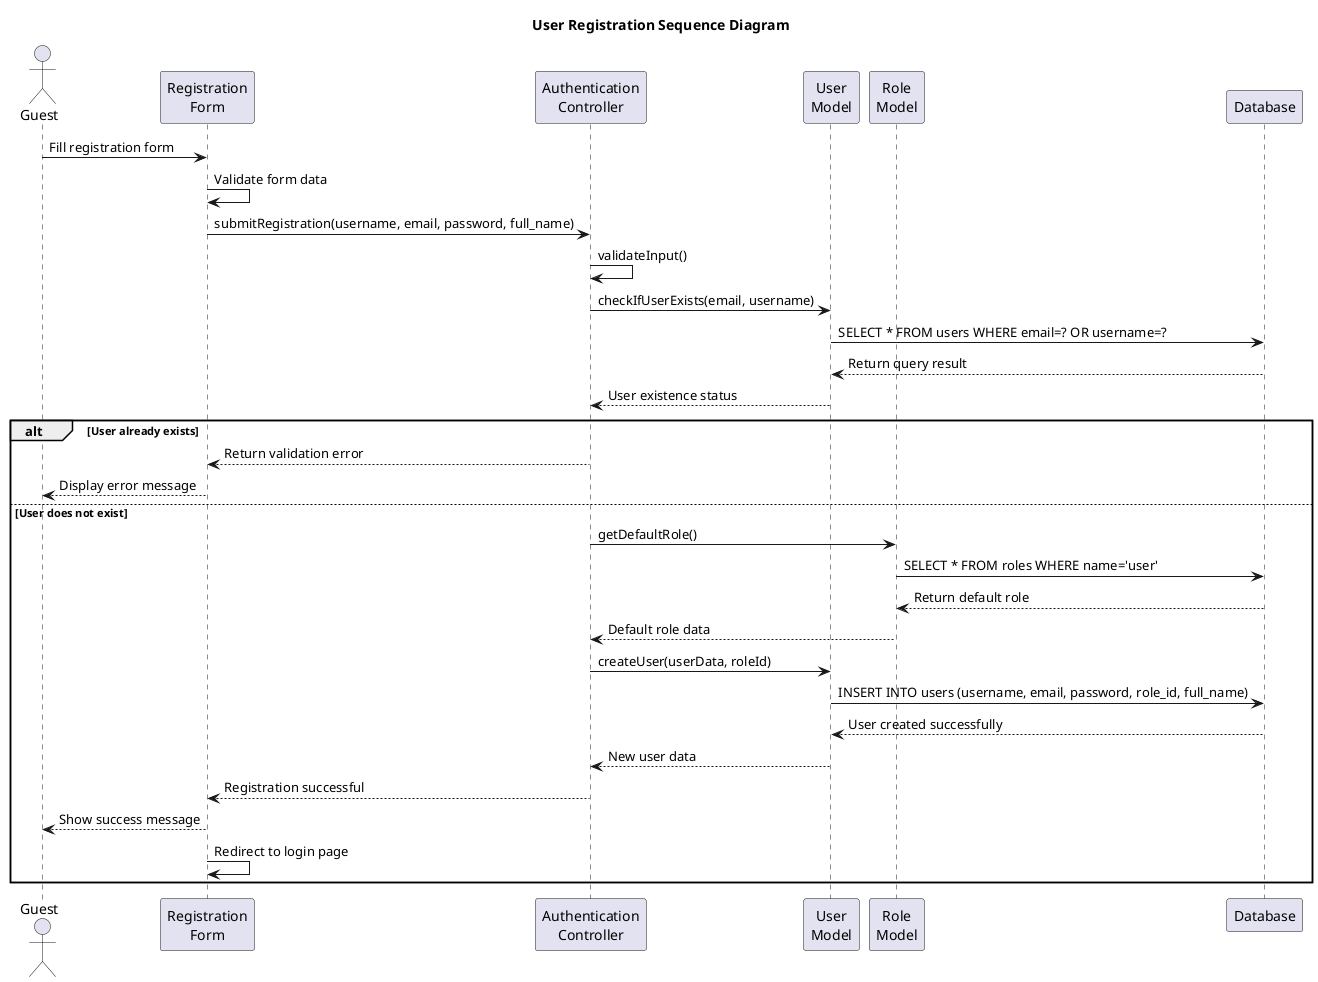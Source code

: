 @startuml user-registration-sequence
title User Registration Sequence Diagram

actor Guest
participant "Registration\nForm" as Form
participant "Authentication\nController" as AuthController
participant "User\nModel" as UserModel
participant "Role\nModel" as RoleModel
participant "Database" as DB
Guest -> Form: Fill registration form
Form -> Form: Validate form data
Form -> AuthController: submitRegistration(username, email, password, full_name)

AuthController -> AuthController: validateInput()
AuthController -> UserModel: checkIfUserExists(email, username)
UserModel -> DB: SELECT * FROM users WHERE email=? OR username=?
DB --> UserModel: Return query result
UserModel --> AuthController: User existence status

alt User already exists
    AuthController --> Form: Return validation error
    Form --> Guest: Display error message
else User does not exist
    AuthController -> RoleModel: getDefaultRole()
    RoleModel -> DB: SELECT * FROM roles WHERE name='user'
    DB --> RoleModel: Return default role
    RoleModel --> AuthController: Default role data
    
    AuthController -> UserModel: createUser(userData, roleId)
    UserModel -> DB: INSERT INTO users (username, email, password, role_id, full_name)
    DB --> UserModel: User created successfully
    UserModel --> AuthController: New user data
    
    AuthController --> Form: Registration successful
    Form --> Guest: Show success message
    Form -> Form: Redirect to login page
end

@enduml
